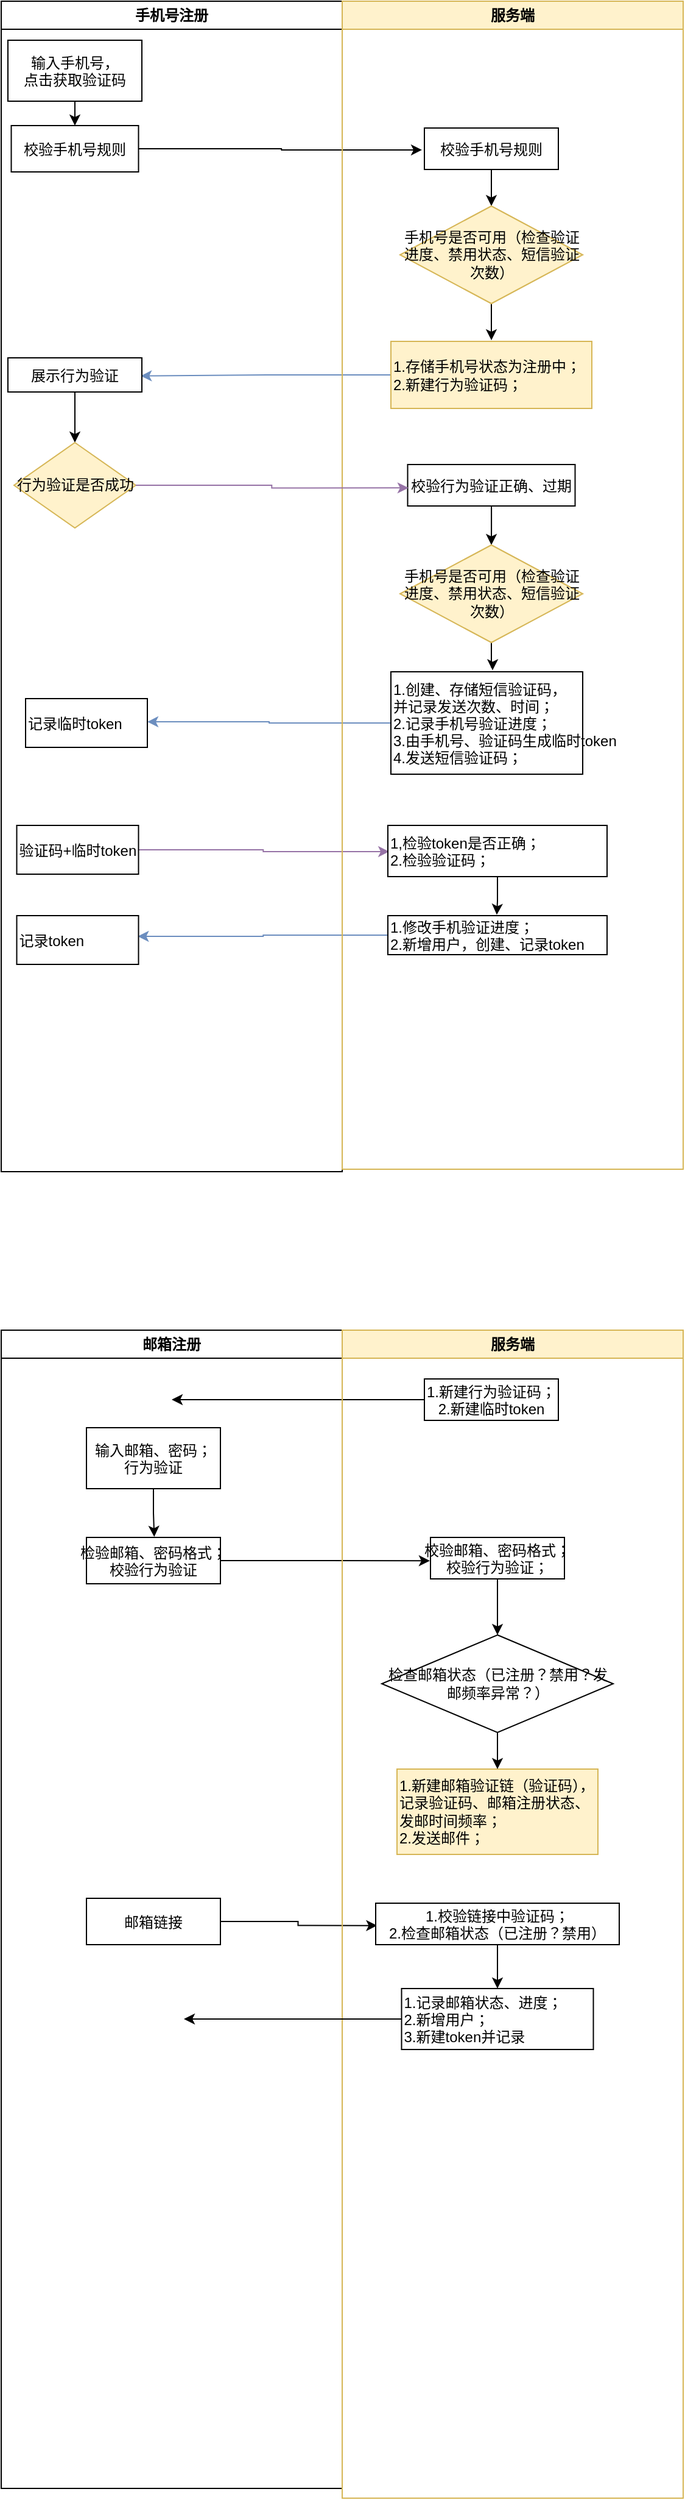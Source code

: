 <mxfile version="20.8.14" type="github">
  <diagram name="Page-1" id="e7e014a7-5840-1c2e-5031-d8a46d1fe8dd">
    <mxGraphModel dx="1093" dy="670" grid="1" gridSize="10" guides="1" tooltips="1" connect="1" arrows="1" fold="1" page="1" pageScale="1" pageWidth="1169" pageHeight="826" background="none" math="0" shadow="0">
      <root>
        <mxCell id="0" />
        <mxCell id="1" parent="0" />
        <mxCell id="NDAAlmEfH0ZUJVM90STk-37" style="edgeStyle=orthogonalEdgeStyle;rounded=0;orthogonalLoop=1;jettySize=auto;html=1;entryX=0.006;entryY=0.539;entryDx=0;entryDy=0;entryPerimeter=0;" edge="1" parent="1" source="NDAAlmEfH0ZUJVM90STk-36" target="NDAAlmEfH0ZUJVM90STk-26">
          <mxGeometry relative="1" as="geometry" />
        </mxCell>
        <mxCell id="NDAAlmEfH0ZUJVM90STk-39" style="edgeStyle=orthogonalEdgeStyle;rounded=0;orthogonalLoop=1;jettySize=auto;html=1;entryX=-0.005;entryY=0.564;entryDx=0;entryDy=0;entryPerimeter=0;" edge="1" parent="1" source="NDAAlmEfH0ZUJVM90STk-11" target="NDAAlmEfH0ZUJVM90STk-21">
          <mxGeometry relative="1" as="geometry" />
        </mxCell>
        <mxCell id="NDAAlmEfH0ZUJVM90STk-35" style="edgeStyle=orthogonalEdgeStyle;rounded=0;orthogonalLoop=1;jettySize=auto;html=1;" edge="1" parent="1" source="NDAAlmEfH0ZUJVM90STk-34">
          <mxGeometry relative="1" as="geometry">
            <mxPoint x="150" y="1157.0" as="targetPoint" />
          </mxGeometry>
        </mxCell>
        <mxCell id="GZBZKkGN8Y1aCkfuJeDu-95" style="edgeStyle=orthogonalEdgeStyle;rounded=0;orthogonalLoop=1;jettySize=auto;html=1;entryX=0.994;entryY=0.425;entryDx=0;entryDy=0;entryPerimeter=0;fillColor=#dae8fc;strokeColor=#6c8ebf;" parent="1" source="GZBZKkGN8Y1aCkfuJeDu-92" target="GZBZKkGN8Y1aCkfuJeDu-94" edge="1">
          <mxGeometry relative="1" as="geometry" />
        </mxCell>
        <mxCell id="GZBZKkGN8Y1aCkfuJeDu-91" style="edgeStyle=orthogonalEdgeStyle;rounded=0;orthogonalLoop=1;jettySize=auto;html=1;entryX=0.006;entryY=0.511;entryDx=0;entryDy=0;entryPerimeter=0;fillColor=#e1d5e7;strokeColor=#9673a6;" parent="1" source="GZBZKkGN8Y1aCkfuJeDu-88" target="GZBZKkGN8Y1aCkfuJeDu-89" edge="1">
          <mxGeometry relative="1" as="geometry" />
        </mxCell>
        <mxCell id="GZBZKkGN8Y1aCkfuJeDu-86" value="" style="edgeStyle=orthogonalEdgeStyle;rounded=0;orthogonalLoop=1;jettySize=auto;html=1;entryX=1;entryY=0.476;entryDx=0;entryDy=0;entryPerimeter=0;fillColor=#dae8fc;strokeColor=#6c8ebf;" parent="1" source="GZBZKkGN8Y1aCkfuJeDu-77" target="GZBZKkGN8Y1aCkfuJeDu-85" edge="1">
          <mxGeometry relative="1" as="geometry">
            <mxPoint x="350" y="600" as="targetPoint" />
          </mxGeometry>
        </mxCell>
        <mxCell id="GZBZKkGN8Y1aCkfuJeDu-68" style="edgeStyle=orthogonalEdgeStyle;rounded=0;orthogonalLoop=1;jettySize=auto;html=1;entryX=0.992;entryY=0.53;entryDx=0;entryDy=0;entryPerimeter=0;fillColor=#dae8fc;strokeColor=#6c8ebf;" parent="1" source="GZBZKkGN8Y1aCkfuJeDu-53" target="GZBZKkGN8Y1aCkfuJeDu-48" edge="1">
          <mxGeometry relative="1" as="geometry" />
        </mxCell>
        <mxCell id="GZBZKkGN8Y1aCkfuJeDu-65" style="edgeStyle=orthogonalEdgeStyle;rounded=0;orthogonalLoop=1;jettySize=auto;html=1;entryX=-0.018;entryY=0.529;entryDx=0;entryDy=0;entryPerimeter=0;" parent="1" source="8" target="GZBZKkGN8Y1aCkfuJeDu-50" edge="1">
          <mxGeometry relative="1" as="geometry" />
        </mxCell>
        <mxCell id="2" value="手机号注册" style="swimlane;whiteSpace=wrap;startSize=23;" parent="1" vertex="1">
          <mxGeometry x="10" y="10" width="280" height="960" as="geometry" />
        </mxCell>
        <mxCell id="GZBZKkGN8Y1aCkfuJeDu-44" style="edgeStyle=orthogonalEdgeStyle;rounded=0;orthogonalLoop=1;jettySize=auto;html=1;entryX=0.506;entryY=-0.014;entryDx=0;entryDy=0;entryPerimeter=0;" parent="2" source="7" target="8" edge="1">
          <mxGeometry relative="1" as="geometry" />
        </mxCell>
        <mxCell id="7" value="输入手机号，&#xa;点击获取验证码" style="" parent="2" vertex="1">
          <mxGeometry x="5.5" y="32" width="110" height="50" as="geometry" />
        </mxCell>
        <mxCell id="8" value="校验手机号规则" style="" parent="2" vertex="1">
          <mxGeometry x="8.25" y="102" width="104.5" height="38" as="geometry" />
        </mxCell>
        <mxCell id="GZBZKkGN8Y1aCkfuJeDu-72" style="edgeStyle=orthogonalEdgeStyle;rounded=0;orthogonalLoop=1;jettySize=auto;html=1;entryX=0.5;entryY=0;entryDx=0;entryDy=0;" parent="2" source="GZBZKkGN8Y1aCkfuJeDu-48" target="GZBZKkGN8Y1aCkfuJeDu-69" edge="1">
          <mxGeometry relative="1" as="geometry" />
        </mxCell>
        <mxCell id="GZBZKkGN8Y1aCkfuJeDu-48" value="展示行为验证" style="" parent="2" vertex="1">
          <mxGeometry x="5.5" y="292.5" width="110" height="28" as="geometry" />
        </mxCell>
        <mxCell id="GZBZKkGN8Y1aCkfuJeDu-69" value="行为验证是否成功" style="rhombus;whiteSpace=wrap;html=1;fillColor=#fff2cc;strokeColor=#d6b656;" parent="2" vertex="1">
          <mxGeometry x="10.5" y="362" width="100" height="70" as="geometry" />
        </mxCell>
        <mxCell id="GZBZKkGN8Y1aCkfuJeDu-85" value="记录临时token" style="fillColor=rgb(255, 255, 255);strokeColor=rgb(0, 0, 0);fontColor=rgb(0, 0, 0);align=left;" parent="2" vertex="1">
          <mxGeometry x="20" y="572" width="100" height="40" as="geometry" />
        </mxCell>
        <mxCell id="GZBZKkGN8Y1aCkfuJeDu-88" value="验证码+临时token" style="fillColor=rgb(255, 255, 255);strokeColor=rgb(0, 0, 0);fontColor=rgb(0, 0, 0);align=left;" parent="2" vertex="1">
          <mxGeometry x="12.75" y="676" width="100" height="40" as="geometry" />
        </mxCell>
        <mxCell id="GZBZKkGN8Y1aCkfuJeDu-94" value="记录token" style="fillColor=rgb(255, 255, 255);strokeColor=rgb(0, 0, 0);fontColor=rgb(0, 0, 0);align=left;" parent="2" vertex="1">
          <mxGeometry x="12.75" y="750" width="100" height="40" as="geometry" />
        </mxCell>
        <mxCell id="3" value="服务端" style="swimlane;whiteSpace=wrap;fillColor=#fff2cc;strokeColor=#d6b656;" parent="1" vertex="1">
          <mxGeometry x="290" y="10" width="280" height="958" as="geometry" />
        </mxCell>
        <mxCell id="GZBZKkGN8Y1aCkfuJeDu-93" style="edgeStyle=orthogonalEdgeStyle;rounded=0;orthogonalLoop=1;jettySize=auto;html=1;entryX=0.497;entryY=-0.022;entryDx=0;entryDy=0;entryPerimeter=0;" parent="3" source="GZBZKkGN8Y1aCkfuJeDu-89" target="GZBZKkGN8Y1aCkfuJeDu-92" edge="1">
          <mxGeometry relative="1" as="geometry" />
        </mxCell>
        <mxCell id="GZBZKkGN8Y1aCkfuJeDu-55" value="" style="edgeStyle=orthogonalEdgeStyle;rounded=0;orthogonalLoop=1;jettySize=auto;html=1;" parent="3" source="GZBZKkGN8Y1aCkfuJeDu-50" target="GZBZKkGN8Y1aCkfuJeDu-52" edge="1">
          <mxGeometry relative="1" as="geometry" />
        </mxCell>
        <mxCell id="GZBZKkGN8Y1aCkfuJeDu-50" value="校验手机号规则" style="" parent="3" vertex="1">
          <mxGeometry x="67.5" y="104" width="110" height="34" as="geometry" />
        </mxCell>
        <mxCell id="GZBZKkGN8Y1aCkfuJeDu-59" style="edgeStyle=orthogonalEdgeStyle;rounded=0;orthogonalLoop=1;jettySize=auto;html=1;entryX=0.5;entryY=-0.017;entryDx=0;entryDy=0;entryPerimeter=0;" parent="3" source="GZBZKkGN8Y1aCkfuJeDu-52" target="GZBZKkGN8Y1aCkfuJeDu-53" edge="1">
          <mxGeometry relative="1" as="geometry" />
        </mxCell>
        <mxCell id="GZBZKkGN8Y1aCkfuJeDu-52" value="手机号是否可用（检查验证进度、禁用状态、短信验证次数）" style="rhombus;whiteSpace=wrap;html=1;fillColor=#fff2cc;strokeColor=#d6b656;" parent="3" vertex="1">
          <mxGeometry x="47.5" y="168" width="150" height="80" as="geometry" />
        </mxCell>
        <mxCell id="GZBZKkGN8Y1aCkfuJeDu-53" value="1.存储手机号状态为注册中；&lt;br&gt;2.新建行为验证码；" style="whiteSpace=wrap;html=1;fillColor=#fff2cc;strokeColor=#d6b656;fontColor=rgb(0, 0, 0);align=left;" parent="3" vertex="1">
          <mxGeometry x="40" y="279" width="165" height="55" as="geometry" />
        </mxCell>
        <mxCell id="GZBZKkGN8Y1aCkfuJeDu-82" style="edgeStyle=orthogonalEdgeStyle;rounded=0;orthogonalLoop=1;jettySize=auto;html=1;entryX=0.5;entryY=0;entryDx=0;entryDy=0;" parent="3" source="GZBZKkGN8Y1aCkfuJeDu-74" target="GZBZKkGN8Y1aCkfuJeDu-81" edge="1">
          <mxGeometry relative="1" as="geometry" />
        </mxCell>
        <mxCell id="GZBZKkGN8Y1aCkfuJeDu-74" value="校验行为验证正确、过期" style="" parent="3" vertex="1">
          <mxGeometry x="53.75" y="380" width="137.5" height="34" as="geometry" />
        </mxCell>
        <mxCell id="GZBZKkGN8Y1aCkfuJeDu-77" value="1.创建、存储短信验证码，&#xa;并记录发送次数、时间；&#xa;2.记录手机号验证进度；&#xa;3.由手机号、验证码生成临时token&#xa;4.发送短信验证码；" style="fillColor=rgb(255, 255, 255);strokeColor=rgb(0, 0, 0);fontColor=rgb(0, 0, 0);align=left;" parent="3" vertex="1">
          <mxGeometry x="40" y="550" width="157.5" height="84" as="geometry" />
        </mxCell>
        <mxCell id="GZBZKkGN8Y1aCkfuJeDu-83" style="edgeStyle=orthogonalEdgeStyle;rounded=0;orthogonalLoop=1;jettySize=auto;html=1;entryX=0.53;entryY=-0.015;entryDx=0;entryDy=0;entryPerimeter=0;" parent="3" source="GZBZKkGN8Y1aCkfuJeDu-81" target="GZBZKkGN8Y1aCkfuJeDu-77" edge="1">
          <mxGeometry relative="1" as="geometry" />
        </mxCell>
        <mxCell id="GZBZKkGN8Y1aCkfuJeDu-81" value="手机号是否可用（检查验证进度、禁用状态、短信验证次数）" style="rhombus;whiteSpace=wrap;html=1;fillColor=#fff2cc;strokeColor=#d6b656;" parent="3" vertex="1">
          <mxGeometry x="47.5" y="446" width="150" height="80" as="geometry" />
        </mxCell>
        <mxCell id="GZBZKkGN8Y1aCkfuJeDu-89" value="1,检验token是否正确；&#xa;2.检验验证码；" style="fillColor=rgb(255, 255, 255);strokeColor=rgb(0, 0, 0);fontColor=rgb(0, 0, 0);align=left;" parent="3" vertex="1">
          <mxGeometry x="37.5" y="676" width="180" height="42" as="geometry" />
        </mxCell>
        <mxCell id="GZBZKkGN8Y1aCkfuJeDu-92" value="1.修改手机验证进度；&#xa;2.新增用户，创建、记录token" style="fillColor=rgb(255, 255, 255);strokeColor=rgb(0, 0, 0);fontColor=rgb(0, 0, 0);align=left;" parent="3" vertex="1">
          <mxGeometry x="37.5" y="750" width="180" height="32" as="geometry" />
        </mxCell>
        <mxCell id="GZBZKkGN8Y1aCkfuJeDu-84" style="edgeStyle=orthogonalEdgeStyle;rounded=0;orthogonalLoop=1;jettySize=auto;html=1;entryX=0.005;entryY=0.564;entryDx=0;entryDy=0;entryPerimeter=0;fillColor=#e1d5e7;strokeColor=#9673a6;" parent="1" source="GZBZKkGN8Y1aCkfuJeDu-69" target="GZBZKkGN8Y1aCkfuJeDu-74" edge="1">
          <mxGeometry relative="1" as="geometry" />
        </mxCell>
        <mxCell id="NDAAlmEfH0ZUJVM90STk-8" value="邮箱注册" style="swimlane;whiteSpace=wrap" vertex="1" parent="1">
          <mxGeometry x="10" y="1100" width="280" height="950" as="geometry" />
        </mxCell>
        <mxCell id="NDAAlmEfH0ZUJVM90STk-9" style="edgeStyle=orthogonalEdgeStyle;rounded=0;orthogonalLoop=1;jettySize=auto;html=1;entryX=0.506;entryY=-0.014;entryDx=0;entryDy=0;entryPerimeter=0;" edge="1" parent="NDAAlmEfH0ZUJVM90STk-8" source="NDAAlmEfH0ZUJVM90STk-10" target="NDAAlmEfH0ZUJVM90STk-11">
          <mxGeometry relative="1" as="geometry" />
        </mxCell>
        <mxCell id="NDAAlmEfH0ZUJVM90STk-10" value="输入邮箱、密码；&#xa;行为验证" style="" vertex="1" parent="NDAAlmEfH0ZUJVM90STk-8">
          <mxGeometry x="70" y="80" width="110" height="50" as="geometry" />
        </mxCell>
        <mxCell id="NDAAlmEfH0ZUJVM90STk-11" value="检验邮箱、密码格式；&#xa;校验行为验证" style="" vertex="1" parent="NDAAlmEfH0ZUJVM90STk-8">
          <mxGeometry x="70" y="170" width="110" height="38" as="geometry" />
        </mxCell>
        <mxCell id="NDAAlmEfH0ZUJVM90STk-36" value="邮箱链接" style="" vertex="1" parent="NDAAlmEfH0ZUJVM90STk-8">
          <mxGeometry x="70" y="466" width="110" height="38" as="geometry" />
        </mxCell>
        <mxCell id="NDAAlmEfH0ZUJVM90STk-18" value="服务端" style="swimlane;whiteSpace=wrap;fillColor=#fff2cc;strokeColor=#d6b656;" vertex="1" parent="1">
          <mxGeometry x="290" y="1100" width="280" height="958" as="geometry" />
        </mxCell>
        <mxCell id="NDAAlmEfH0ZUJVM90STk-33" value="" style="edgeStyle=orthogonalEdgeStyle;rounded=0;orthogonalLoop=1;jettySize=auto;html=1;" edge="1" parent="NDAAlmEfH0ZUJVM90STk-18" source="NDAAlmEfH0ZUJVM90STk-21" target="NDAAlmEfH0ZUJVM90STk-32">
          <mxGeometry relative="1" as="geometry" />
        </mxCell>
        <mxCell id="NDAAlmEfH0ZUJVM90STk-21" value="校验邮箱、密码格式；&#xa;校验行为验证；" style="" vertex="1" parent="NDAAlmEfH0ZUJVM90STk-18">
          <mxGeometry x="72.5" y="170" width="110" height="34" as="geometry" />
        </mxCell>
        <mxCell id="NDAAlmEfH0ZUJVM90STk-24" value="1.新建邮箱验证链（验证码），记录验证码、邮箱注册状态、发邮时间频率；&lt;br&gt;2.发送邮件；" style="whiteSpace=wrap;html=1;fillColor=#fff2cc;strokeColor=#d6b656;fontColor=rgb(0, 0, 0);align=left;" vertex="1" parent="NDAAlmEfH0ZUJVM90STk-18">
          <mxGeometry x="45" y="360" width="165" height="70" as="geometry" />
        </mxCell>
        <mxCell id="NDAAlmEfH0ZUJVM90STk-25" style="edgeStyle=orthogonalEdgeStyle;rounded=0;orthogonalLoop=1;jettySize=auto;html=1;entryX=0.5;entryY=0;entryDx=0;entryDy=0;" edge="1" parent="NDAAlmEfH0ZUJVM90STk-18" source="NDAAlmEfH0ZUJVM90STk-26" target="NDAAlmEfH0ZUJVM90STk-27">
          <mxGeometry relative="1" as="geometry">
            <mxPoint x="130" y="460" as="targetPoint" />
          </mxGeometry>
        </mxCell>
        <mxCell id="NDAAlmEfH0ZUJVM90STk-26" value="1.校验链接中验证码；&#xa;2.检查邮箱状态（已注册？禁用）" style="" vertex="1" parent="NDAAlmEfH0ZUJVM90STk-18">
          <mxGeometry x="27.5" y="470" width="200" height="34" as="geometry" />
        </mxCell>
        <mxCell id="NDAAlmEfH0ZUJVM90STk-27" value="1.记录邮箱状态、进度；&#xa;2.新增用户；&#xa;3.新建token并记录" style="fillColor=rgb(255, 255, 255);strokeColor=rgb(0, 0, 0);fontColor=rgb(0, 0, 0);align=left;" vertex="1" parent="NDAAlmEfH0ZUJVM90STk-18">
          <mxGeometry x="48.75" y="540" width="157.5" height="50" as="geometry" />
        </mxCell>
        <mxCell id="NDAAlmEfH0ZUJVM90STk-40" style="edgeStyle=orthogonalEdgeStyle;rounded=0;orthogonalLoop=1;jettySize=auto;html=1;entryX=0.5;entryY=0;entryDx=0;entryDy=0;" edge="1" parent="NDAAlmEfH0ZUJVM90STk-18" source="NDAAlmEfH0ZUJVM90STk-32" target="NDAAlmEfH0ZUJVM90STk-24">
          <mxGeometry relative="1" as="geometry" />
        </mxCell>
        <mxCell id="NDAAlmEfH0ZUJVM90STk-32" value="检查邮箱状态（已注册？禁用？发邮频率异常？）" style="rhombus;whiteSpace=wrap;html=1;fillColor=rgb(255, 255, 255);" vertex="1" parent="NDAAlmEfH0ZUJVM90STk-18">
          <mxGeometry x="32.5" y="250" width="190" height="80" as="geometry" />
        </mxCell>
        <mxCell id="NDAAlmEfH0ZUJVM90STk-34" value="1.新建行为验证码；&#xa;2.新建临时token" style="" vertex="1" parent="NDAAlmEfH0ZUJVM90STk-18">
          <mxGeometry x="67.5" y="40" width="110" height="34" as="geometry" />
        </mxCell>
        <mxCell id="NDAAlmEfH0ZUJVM90STk-38" style="edgeStyle=orthogonalEdgeStyle;rounded=0;orthogonalLoop=1;jettySize=auto;html=1;" edge="1" parent="1" source="NDAAlmEfH0ZUJVM90STk-27">
          <mxGeometry relative="1" as="geometry">
            <mxPoint x="160" y="1665" as="targetPoint" />
          </mxGeometry>
        </mxCell>
      </root>
    </mxGraphModel>
  </diagram>
</mxfile>

